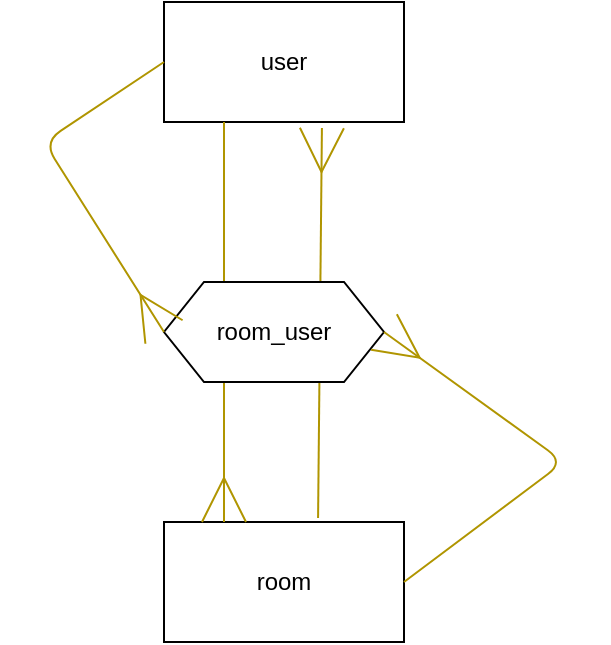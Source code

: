 <mxfile version="13.6.5">
    <diagram id="18daNbxIZ7o1jOGFzphH" name="ページ1">
        <mxGraphModel dx="328" dy="526" grid="1" gridSize="10" guides="1" tooltips="1" connect="1" arrows="1" fold="1" page="1" pageScale="1" pageWidth="827" pageHeight="1169" math="0" shadow="0">
            <root>
                <mxCell id="0"/>
                <mxCell id="1" parent="0"/>
                <mxCell id="13" value="user" style="rounded=0;whiteSpace=wrap;html=1;" vertex="1" parent="1">
                    <mxGeometry x="100" y="90" width="120" height="60" as="geometry"/>
                </mxCell>
                <mxCell id="14" value="room" style="rounded=0;whiteSpace=wrap;html=1;" vertex="1" parent="1">
                    <mxGeometry x="100" y="350" width="120" height="60" as="geometry"/>
                </mxCell>
                <mxCell id="15" value="" style="endArrow=ERmany;html=1;entryX=0.658;entryY=1.05;entryDx=0;entryDy=0;exitX=0.642;exitY=-0.033;exitDx=0;exitDy=0;endFill=0;strokeWidth=1;endSize=20;exitPerimeter=0;entryPerimeter=0;fillColor=#e3c800;strokeColor=#B09500;" edge="1" parent="1" source="14" target="13">
                    <mxGeometry width="50" height="50" relative="1" as="geometry">
                        <mxPoint x="210" y="350" as="sourcePoint"/>
                        <mxPoint x="260" y="300" as="targetPoint"/>
                    </mxGeometry>
                </mxCell>
                <mxCell id="17" value="" style="endArrow=ERmany;html=1;entryX=0.25;entryY=0;entryDx=0;entryDy=0;exitX=0.25;exitY=1;exitDx=0;exitDy=0;endFill=0;strokeWidth=1;endSize=20;fillColor=#e3c800;strokeColor=#B09500;" edge="1" parent="1" source="13" target="14">
                    <mxGeometry width="50" height="50" relative="1" as="geometry">
                        <mxPoint x="170" y="360" as="sourcePoint"/>
                        <mxPoint x="170" y="290" as="targetPoint"/>
                        <Array as="points"/>
                    </mxGeometry>
                </mxCell>
                <mxCell id="18" value="room_user" style="shape=hexagon;perimeter=hexagonPerimeter2;whiteSpace=wrap;html=1;fixedSize=1;" vertex="1" parent="1">
                    <mxGeometry x="100" y="230" width="110" height="50" as="geometry"/>
                </mxCell>
                <mxCell id="20" value="" style="endArrow=ERmany;html=1;entryX=0;entryY=0.5;entryDx=0;entryDy=0;exitX=0;exitY=0.5;exitDx=0;exitDy=0;endFill=0;strokeWidth=1;endSize=20;fillColor=#e3c800;strokeColor=#B09500;" edge="1" parent="1" source="13" target="18">
                    <mxGeometry width="50" height="50" relative="1" as="geometry">
                        <mxPoint x="140" y="160" as="sourcePoint"/>
                        <mxPoint x="140" y="360" as="targetPoint"/>
                        <Array as="points">
                            <mxPoint x="40" y="160"/>
                        </Array>
                    </mxGeometry>
                </mxCell>
                <mxCell id="21" value="" style="endArrow=ERmany;html=1;exitX=1;exitY=0.5;exitDx=0;exitDy=0;endFill=0;strokeWidth=1;endSize=20;fillColor=#e3c800;strokeColor=#B09500;entryX=1;entryY=0.5;entryDx=0;entryDy=0;" edge="1" parent="1" source="14" target="18">
                    <mxGeometry width="50" height="50" relative="1" as="geometry">
                        <mxPoint x="150" y="170" as="sourcePoint"/>
                        <mxPoint x="240" y="360" as="targetPoint"/>
                        <Array as="points">
                            <mxPoint x="300" y="320"/>
                        </Array>
                    </mxGeometry>
                </mxCell>
            </root>
        </mxGraphModel>
    </diagram>
</mxfile>